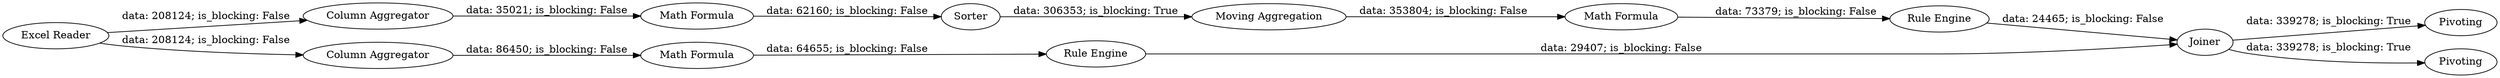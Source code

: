 digraph {
	"2677600178676350039_1" [label="Excel Reader"]
	"2677600178676350039_4" [label="Rule Engine"]
	"2677600178676350039_14" [label=Sorter]
	"2677600178676350039_17" [label=Joiner]
	"2677600178676350039_5" [label="Column Aggregator"]
	"2677600178676350039_15" [label="Math Formula"]
	"2677600178676350039_20" [label=Pivoting]
	"2677600178676350039_2" [label="Column Aggregator"]
	"2677600178676350039_9" [label="Math Formula"]
	"2677600178676350039_10" [label="Rule Engine"]
	"2677600178676350039_3" [label="Math Formula"]
	"2677600178676350039_16" [label="Moving Aggregation"]
	"2677600178676350039_18" [label=Pivoting]
	"2677600178676350039_3" -> "2677600178676350039_4" [label="data: 64655; is_blocking: False"]
	"2677600178676350039_14" -> "2677600178676350039_16" [label="data: 306353; is_blocking: True"]
	"2677600178676350039_9" -> "2677600178676350039_10" [label="data: 73379; is_blocking: False"]
	"2677600178676350039_1" -> "2677600178676350039_5" [label="data: 208124; is_blocking: False"]
	"2677600178676350039_4" -> "2677600178676350039_17" [label="data: 29407; is_blocking: False"]
	"2677600178676350039_16" -> "2677600178676350039_9" [label="data: 353804; is_blocking: False"]
	"2677600178676350039_15" -> "2677600178676350039_14" [label="data: 62160; is_blocking: False"]
	"2677600178676350039_2" -> "2677600178676350039_3" [label="data: 86450; is_blocking: False"]
	"2677600178676350039_1" -> "2677600178676350039_2" [label="data: 208124; is_blocking: False"]
	"2677600178676350039_10" -> "2677600178676350039_17" [label="data: 24465; is_blocking: False"]
	"2677600178676350039_17" -> "2677600178676350039_20" [label="data: 339278; is_blocking: True"]
	"2677600178676350039_5" -> "2677600178676350039_15" [label="data: 35021; is_blocking: False"]
	"2677600178676350039_17" -> "2677600178676350039_18" [label="data: 339278; is_blocking: True"]
	rankdir=LR
}
